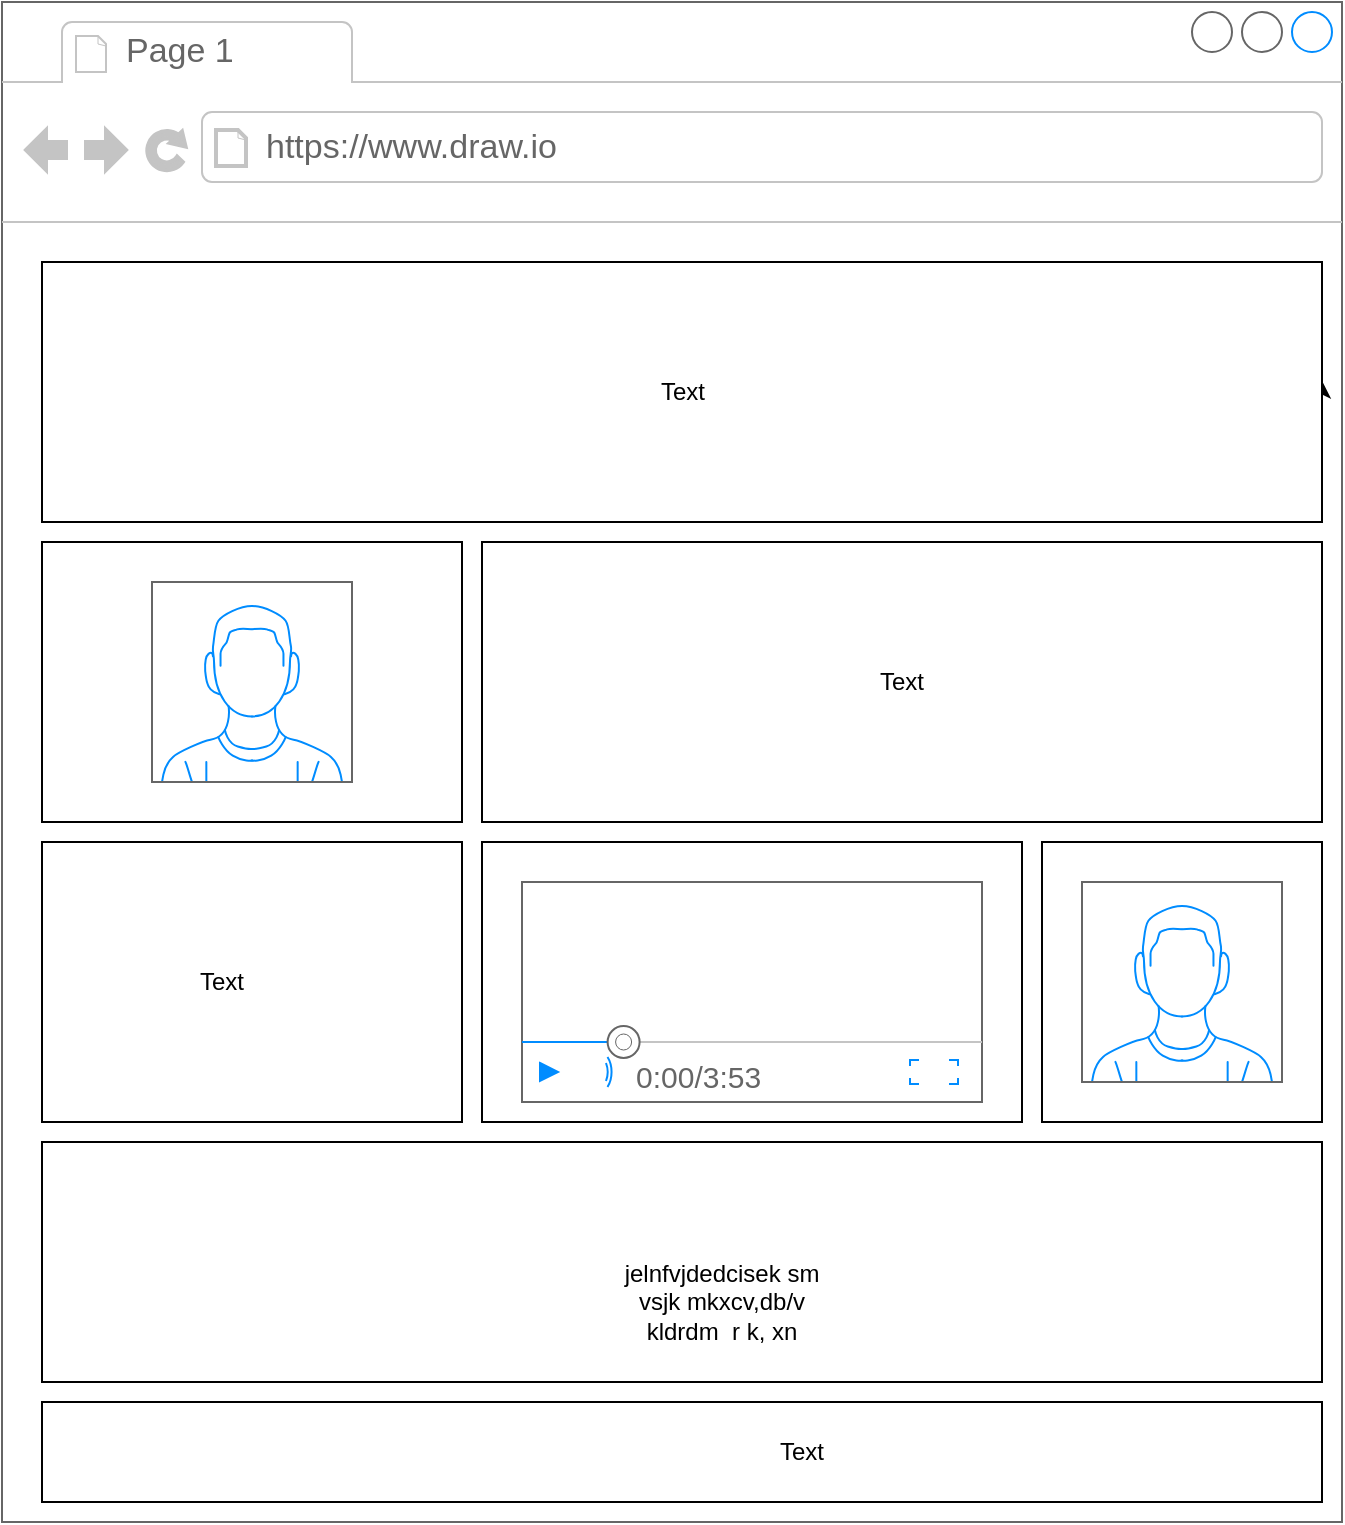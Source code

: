 <mxfile version="14.6.11" type="github">
  <diagram id="2Ls-E_GWezNvqA9jqsLb" name="Page-1">
    <mxGraphModel dx="2235" dy="1894" grid="1" gridSize="10" guides="1" tooltips="1" connect="1" arrows="1" fold="1" page="1" pageScale="1" pageWidth="850" pageHeight="1100" math="0" shadow="0">
      <root>
        <mxCell id="0" />
        <mxCell id="1" parent="0" />
        <mxCell id="mhgu-7D5S25DHFSiCcay-1" value="" style="strokeWidth=1;shadow=0;dashed=0;align=center;html=1;shape=mxgraph.mockup.containers.browserWindow;rSize=0;strokeColor=#666666;strokeColor2=#008cff;strokeColor3=#c4c4c4;mainText=,;recursiveResize=0;" vertex="1" parent="1">
          <mxGeometry x="-40" y="-30" width="670" height="760" as="geometry" />
        </mxCell>
        <mxCell id="mhgu-7D5S25DHFSiCcay-2" value="Page 1" style="strokeWidth=1;shadow=0;dashed=0;align=center;html=1;shape=mxgraph.mockup.containers.anchor;fontSize=17;fontColor=#666666;align=left;" vertex="1" parent="mhgu-7D5S25DHFSiCcay-1">
          <mxGeometry x="60" y="12" width="110" height="26" as="geometry" />
        </mxCell>
        <mxCell id="mhgu-7D5S25DHFSiCcay-3" value="https://www.draw.io" style="strokeWidth=1;shadow=0;dashed=0;align=center;html=1;shape=mxgraph.mockup.containers.anchor;rSize=0;fontSize=17;fontColor=#666666;align=left;" vertex="1" parent="mhgu-7D5S25DHFSiCcay-1">
          <mxGeometry x="130" y="60" width="250" height="26" as="geometry" />
        </mxCell>
        <mxCell id="mhgu-7D5S25DHFSiCcay-8" style="edgeStyle=orthogonalEdgeStyle;rounded=0;orthogonalLoop=1;jettySize=auto;html=1;exitX=1;exitY=0.5;exitDx=0;exitDy=0;" edge="1" parent="mhgu-7D5S25DHFSiCcay-1" source="mhgu-7D5S25DHFSiCcay-5" target="mhgu-7D5S25DHFSiCcay-1">
          <mxGeometry relative="1" as="geometry">
            <Array as="points">
              <mxPoint x="400" y="80" />
              <mxPoint x="400" y="80" />
            </Array>
          </mxGeometry>
        </mxCell>
        <mxCell id="mhgu-7D5S25DHFSiCcay-5" value="" style="rounded=0;whiteSpace=wrap;html=1;" vertex="1" parent="mhgu-7D5S25DHFSiCcay-1">
          <mxGeometry x="20" y="130" width="640" height="130" as="geometry" />
        </mxCell>
        <mxCell id="mhgu-7D5S25DHFSiCcay-6" value="Text" style="text;html=1;strokeColor=none;fillColor=none;align=center;verticalAlign=middle;whiteSpace=wrap;rounded=0;" vertex="1" parent="mhgu-7D5S25DHFSiCcay-1">
          <mxGeometry x="380" y="640" width="40" height="20" as="geometry" />
        </mxCell>
        <mxCell id="mhgu-7D5S25DHFSiCcay-9" value="" style="rounded=0;whiteSpace=wrap;html=1;" vertex="1" parent="mhgu-7D5S25DHFSiCcay-1">
          <mxGeometry x="20" y="270" width="210" height="140" as="geometry" />
        </mxCell>
        <mxCell id="mhgu-7D5S25DHFSiCcay-10" value="" style="verticalLabelPosition=bottom;shadow=0;dashed=0;align=center;html=1;verticalAlign=top;strokeWidth=1;shape=mxgraph.mockup.containers.userMale;strokeColor=#666666;strokeColor2=#008cff;" vertex="1" parent="mhgu-7D5S25DHFSiCcay-1">
          <mxGeometry x="75" y="290" width="100" height="100" as="geometry" />
        </mxCell>
        <mxCell id="mhgu-7D5S25DHFSiCcay-11" value="" style="rounded=0;whiteSpace=wrap;html=1;" vertex="1" parent="mhgu-7D5S25DHFSiCcay-1">
          <mxGeometry x="240" y="270" width="420" height="140" as="geometry" />
        </mxCell>
        <mxCell id="mhgu-7D5S25DHFSiCcay-13" style="edgeStyle=orthogonalEdgeStyle;rounded=0;orthogonalLoop=1;jettySize=auto;html=1;exitX=0.5;exitY=1;exitDx=0;exitDy=0;" edge="1" parent="mhgu-7D5S25DHFSiCcay-1" source="mhgu-7D5S25DHFSiCcay-9" target="mhgu-7D5S25DHFSiCcay-9">
          <mxGeometry relative="1" as="geometry" />
        </mxCell>
        <mxCell id="mhgu-7D5S25DHFSiCcay-14" value="" style="rounded=0;whiteSpace=wrap;html=1;" vertex="1" parent="mhgu-7D5S25DHFSiCcay-1">
          <mxGeometry x="20" y="420" width="210" height="140" as="geometry" />
        </mxCell>
        <mxCell id="mhgu-7D5S25DHFSiCcay-15" value="" style="rounded=0;whiteSpace=wrap;html=1;" vertex="1" parent="mhgu-7D5S25DHFSiCcay-1">
          <mxGeometry x="240" y="420" width="270" height="140" as="geometry" />
        </mxCell>
        <mxCell id="mhgu-7D5S25DHFSiCcay-16" value="" style="whiteSpace=wrap;html=1;aspect=fixed;" vertex="1" parent="mhgu-7D5S25DHFSiCcay-1">
          <mxGeometry x="520" y="420" width="140" height="140" as="geometry" />
        </mxCell>
        <mxCell id="mhgu-7D5S25DHFSiCcay-17" value="" style="rounded=0;whiteSpace=wrap;html=1;" vertex="1" parent="mhgu-7D5S25DHFSiCcay-1">
          <mxGeometry x="20" y="570" width="640" height="120" as="geometry" />
        </mxCell>
        <mxCell id="mhgu-7D5S25DHFSiCcay-18" value="" style="rounded=0;whiteSpace=wrap;html=1;" vertex="1" parent="mhgu-7D5S25DHFSiCcay-1">
          <mxGeometry x="20" y="700" width="640" height="50" as="geometry" />
        </mxCell>
        <mxCell id="mhgu-7D5S25DHFSiCcay-20" value="Text" style="text;html=1;strokeColor=none;fillColor=none;align=center;verticalAlign=middle;whiteSpace=wrap;rounded=0;" vertex="1" parent="mhgu-7D5S25DHFSiCcay-1">
          <mxGeometry x="380" y="715" width="40" height="20" as="geometry" />
        </mxCell>
        <mxCell id="mhgu-7D5S25DHFSiCcay-21" value="jelnfvjdedcisek sm vsjk mkxcv,db/v kldrdm&amp;nbsp; r k, xn" style="text;html=1;strokeColor=none;fillColor=none;align=center;verticalAlign=middle;whiteSpace=wrap;rounded=0;" vertex="1" parent="mhgu-7D5S25DHFSiCcay-1">
          <mxGeometry x="310" y="620" width="100" height="60" as="geometry" />
        </mxCell>
        <mxCell id="mhgu-7D5S25DHFSiCcay-22" value="Text" style="text;html=1;strokeColor=none;fillColor=none;align=center;verticalAlign=middle;whiteSpace=wrap;rounded=0;" vertex="1" parent="mhgu-7D5S25DHFSiCcay-1">
          <mxGeometry x="90" y="480" width="40" height="20" as="geometry" />
        </mxCell>
        <mxCell id="mhgu-7D5S25DHFSiCcay-23" value="Text" style="text;html=1;strokeColor=none;fillColor=none;align=center;verticalAlign=middle;whiteSpace=wrap;rounded=0;" vertex="1" parent="mhgu-7D5S25DHFSiCcay-1">
          <mxGeometry x="297.5" y="172.5" width="85" height="45" as="geometry" />
        </mxCell>
        <mxCell id="mhgu-7D5S25DHFSiCcay-24" value="Text" style="text;html=1;strokeColor=none;fillColor=none;align=center;verticalAlign=middle;whiteSpace=wrap;rounded=0;" vertex="1" parent="mhgu-7D5S25DHFSiCcay-1">
          <mxGeometry x="430" y="330" width="40" height="20" as="geometry" />
        </mxCell>
        <mxCell id="mhgu-7D5S25DHFSiCcay-29" value="" style="verticalLabelPosition=bottom;shadow=0;dashed=0;align=center;html=1;verticalAlign=top;strokeWidth=1;shape=mxgraph.mockup.containers.userMale;strokeColor=#666666;strokeColor2=#008cff;" vertex="1" parent="mhgu-7D5S25DHFSiCcay-1">
          <mxGeometry x="540" y="440" width="100" height="100" as="geometry" />
        </mxCell>
        <mxCell id="mhgu-7D5S25DHFSiCcay-35" value="" style="verticalLabelPosition=bottom;shadow=0;dashed=0;align=center;html=1;verticalAlign=top;strokeWidth=1;shape=mxgraph.mockup.containers.videoPlayer;strokeColor=#666666;strokeColor2=#008cff;strokeColor3=#c4c4c4;textColor=#666666;fillColor2=#008cff;barHeight=30;barPos=20;" vertex="1" parent="mhgu-7D5S25DHFSiCcay-1">
          <mxGeometry x="260" y="440" width="230" height="110" as="geometry" />
        </mxCell>
      </root>
    </mxGraphModel>
  </diagram>
</mxfile>
